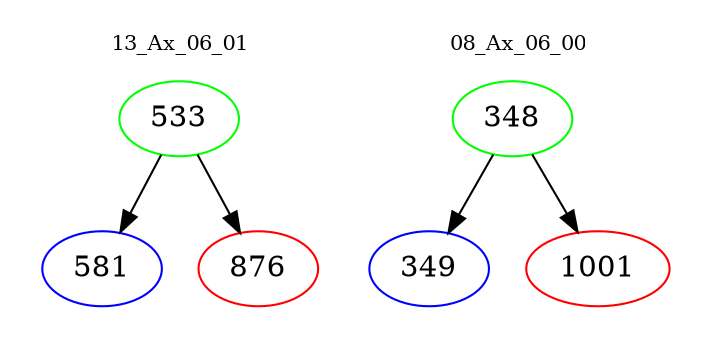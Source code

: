 digraph{
subgraph cluster_0 {
color = white
label = "13_Ax_06_01";
fontsize=10;
T0_533 [label="533", color="green"]
T0_533 -> T0_581 [color="black"]
T0_581 [label="581", color="blue"]
T0_533 -> T0_876 [color="black"]
T0_876 [label="876", color="red"]
}
subgraph cluster_1 {
color = white
label = "08_Ax_06_00";
fontsize=10;
T1_348 [label="348", color="green"]
T1_348 -> T1_349 [color="black"]
T1_349 [label="349", color="blue"]
T1_348 -> T1_1001 [color="black"]
T1_1001 [label="1001", color="red"]
}
}

